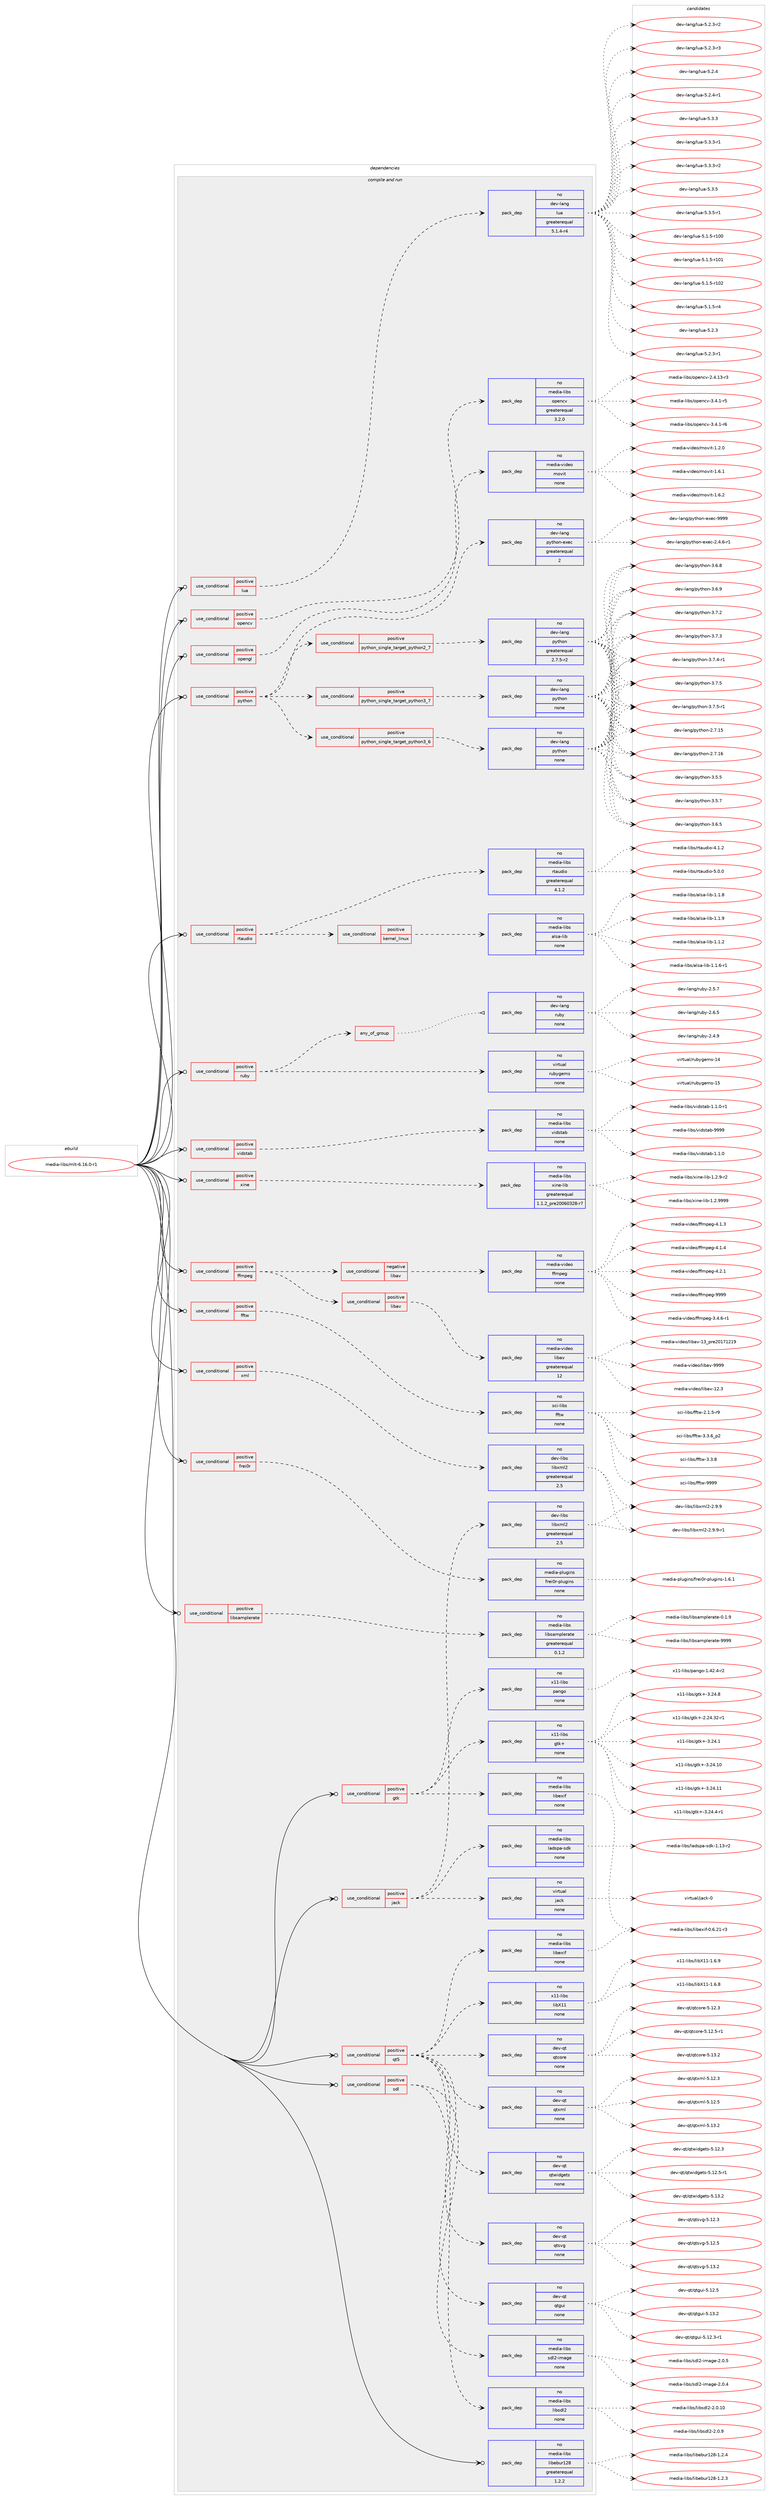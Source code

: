 digraph prolog {

# *************
# Graph options
# *************

newrank=true;
concentrate=true;
compound=true;
graph [rankdir=LR,fontname=Helvetica,fontsize=10,ranksep=1.5];#, ranksep=2.5, nodesep=0.2];
edge  [arrowhead=vee];
node  [fontname=Helvetica,fontsize=10];

# **********
# The ebuild
# **********

subgraph cluster_leftcol {
color=gray;
rank=same;
label=<<i>ebuild</i>>;
id [label="media-libs/mlt-6.16.0-r1", color=red, width=4, href="../media-libs/mlt-6.16.0-r1.svg"];
}

# ****************
# The dependencies
# ****************

subgraph cluster_midcol {
color=gray;
label=<<i>dependencies</i>>;
subgraph cluster_compile {
fillcolor="#eeeeee";
style=filled;
label=<<i>compile</i>>;
}
subgraph cluster_compileandrun {
fillcolor="#eeeeee";
style=filled;
label=<<i>compile and run</i>>;
subgraph cond192283 {
dependency790166 [label=<<TABLE BORDER="0" CELLBORDER="1" CELLSPACING="0" CELLPADDING="4"><TR><TD ROWSPAN="3" CELLPADDING="10">use_conditional</TD></TR><TR><TD>positive</TD></TR><TR><TD>ffmpeg</TD></TR></TABLE>>, shape=none, color=red];
subgraph cond192284 {
dependency790167 [label=<<TABLE BORDER="0" CELLBORDER="1" CELLSPACING="0" CELLPADDING="4"><TR><TD ROWSPAN="3" CELLPADDING="10">use_conditional</TD></TR><TR><TD>positive</TD></TR><TR><TD>libav</TD></TR></TABLE>>, shape=none, color=red];
subgraph pack584072 {
dependency790168 [label=<<TABLE BORDER="0" CELLBORDER="1" CELLSPACING="0" CELLPADDING="4" WIDTH="220"><TR><TD ROWSPAN="6" CELLPADDING="30">pack_dep</TD></TR><TR><TD WIDTH="110">no</TD></TR><TR><TD>media-video</TD></TR><TR><TD>libav</TD></TR><TR><TD>greaterequal</TD></TR><TR><TD>12</TD></TR></TABLE>>, shape=none, color=blue];
}
dependency790167:e -> dependency790168:w [weight=20,style="dashed",arrowhead="vee"];
}
dependency790166:e -> dependency790167:w [weight=20,style="dashed",arrowhead="vee"];
subgraph cond192285 {
dependency790169 [label=<<TABLE BORDER="0" CELLBORDER="1" CELLSPACING="0" CELLPADDING="4"><TR><TD ROWSPAN="3" CELLPADDING="10">use_conditional</TD></TR><TR><TD>negative</TD></TR><TR><TD>libav</TD></TR></TABLE>>, shape=none, color=red];
subgraph pack584073 {
dependency790170 [label=<<TABLE BORDER="0" CELLBORDER="1" CELLSPACING="0" CELLPADDING="4" WIDTH="220"><TR><TD ROWSPAN="6" CELLPADDING="30">pack_dep</TD></TR><TR><TD WIDTH="110">no</TD></TR><TR><TD>media-video</TD></TR><TR><TD>ffmpeg</TD></TR><TR><TD>none</TD></TR><TR><TD></TD></TR></TABLE>>, shape=none, color=blue];
}
dependency790169:e -> dependency790170:w [weight=20,style="dashed",arrowhead="vee"];
}
dependency790166:e -> dependency790169:w [weight=20,style="dashed",arrowhead="vee"];
}
id:e -> dependency790166:w [weight=20,style="solid",arrowhead="odotvee"];
subgraph cond192286 {
dependency790171 [label=<<TABLE BORDER="0" CELLBORDER="1" CELLSPACING="0" CELLPADDING="4"><TR><TD ROWSPAN="3" CELLPADDING="10">use_conditional</TD></TR><TR><TD>positive</TD></TR><TR><TD>fftw</TD></TR></TABLE>>, shape=none, color=red];
subgraph pack584074 {
dependency790172 [label=<<TABLE BORDER="0" CELLBORDER="1" CELLSPACING="0" CELLPADDING="4" WIDTH="220"><TR><TD ROWSPAN="6" CELLPADDING="30">pack_dep</TD></TR><TR><TD WIDTH="110">no</TD></TR><TR><TD>sci-libs</TD></TR><TR><TD>fftw</TD></TR><TR><TD>none</TD></TR><TR><TD></TD></TR></TABLE>>, shape=none, color=blue];
}
dependency790171:e -> dependency790172:w [weight=20,style="dashed",arrowhead="vee"];
}
id:e -> dependency790171:w [weight=20,style="solid",arrowhead="odotvee"];
subgraph cond192287 {
dependency790173 [label=<<TABLE BORDER="0" CELLBORDER="1" CELLSPACING="0" CELLPADDING="4"><TR><TD ROWSPAN="3" CELLPADDING="10">use_conditional</TD></TR><TR><TD>positive</TD></TR><TR><TD>frei0r</TD></TR></TABLE>>, shape=none, color=red];
subgraph pack584075 {
dependency790174 [label=<<TABLE BORDER="0" CELLBORDER="1" CELLSPACING="0" CELLPADDING="4" WIDTH="220"><TR><TD ROWSPAN="6" CELLPADDING="30">pack_dep</TD></TR><TR><TD WIDTH="110">no</TD></TR><TR><TD>media-plugins</TD></TR><TR><TD>frei0r-plugins</TD></TR><TR><TD>none</TD></TR><TR><TD></TD></TR></TABLE>>, shape=none, color=blue];
}
dependency790173:e -> dependency790174:w [weight=20,style="dashed",arrowhead="vee"];
}
id:e -> dependency790173:w [weight=20,style="solid",arrowhead="odotvee"];
subgraph cond192288 {
dependency790175 [label=<<TABLE BORDER="0" CELLBORDER="1" CELLSPACING="0" CELLPADDING="4"><TR><TD ROWSPAN="3" CELLPADDING="10">use_conditional</TD></TR><TR><TD>positive</TD></TR><TR><TD>gtk</TD></TR></TABLE>>, shape=none, color=red];
subgraph pack584076 {
dependency790176 [label=<<TABLE BORDER="0" CELLBORDER="1" CELLSPACING="0" CELLPADDING="4" WIDTH="220"><TR><TD ROWSPAN="6" CELLPADDING="30">pack_dep</TD></TR><TR><TD WIDTH="110">no</TD></TR><TR><TD>media-libs</TD></TR><TR><TD>libexif</TD></TR><TR><TD>none</TD></TR><TR><TD></TD></TR></TABLE>>, shape=none, color=blue];
}
dependency790175:e -> dependency790176:w [weight=20,style="dashed",arrowhead="vee"];
subgraph pack584077 {
dependency790177 [label=<<TABLE BORDER="0" CELLBORDER="1" CELLSPACING="0" CELLPADDING="4" WIDTH="220"><TR><TD ROWSPAN="6" CELLPADDING="30">pack_dep</TD></TR><TR><TD WIDTH="110">no</TD></TR><TR><TD>x11-libs</TD></TR><TR><TD>gtk+</TD></TR><TR><TD>none</TD></TR><TR><TD></TD></TR></TABLE>>, shape=none, color=blue];
}
dependency790175:e -> dependency790177:w [weight=20,style="dashed",arrowhead="vee"];
subgraph pack584078 {
dependency790178 [label=<<TABLE BORDER="0" CELLBORDER="1" CELLSPACING="0" CELLPADDING="4" WIDTH="220"><TR><TD ROWSPAN="6" CELLPADDING="30">pack_dep</TD></TR><TR><TD WIDTH="110">no</TD></TR><TR><TD>x11-libs</TD></TR><TR><TD>pango</TD></TR><TR><TD>none</TD></TR><TR><TD></TD></TR></TABLE>>, shape=none, color=blue];
}
dependency790175:e -> dependency790178:w [weight=20,style="dashed",arrowhead="vee"];
}
id:e -> dependency790175:w [weight=20,style="solid",arrowhead="odotvee"];
subgraph cond192289 {
dependency790179 [label=<<TABLE BORDER="0" CELLBORDER="1" CELLSPACING="0" CELLPADDING="4"><TR><TD ROWSPAN="3" CELLPADDING="10">use_conditional</TD></TR><TR><TD>positive</TD></TR><TR><TD>jack</TD></TR></TABLE>>, shape=none, color=red];
subgraph pack584079 {
dependency790180 [label=<<TABLE BORDER="0" CELLBORDER="1" CELLSPACING="0" CELLPADDING="4" WIDTH="220"><TR><TD ROWSPAN="6" CELLPADDING="30">pack_dep</TD></TR><TR><TD WIDTH="110">no</TD></TR><TR><TD>dev-libs</TD></TR><TR><TD>libxml2</TD></TR><TR><TD>greaterequal</TD></TR><TR><TD>2.5</TD></TR></TABLE>>, shape=none, color=blue];
}
dependency790179:e -> dependency790180:w [weight=20,style="dashed",arrowhead="vee"];
subgraph pack584080 {
dependency790181 [label=<<TABLE BORDER="0" CELLBORDER="1" CELLSPACING="0" CELLPADDING="4" WIDTH="220"><TR><TD ROWSPAN="6" CELLPADDING="30">pack_dep</TD></TR><TR><TD WIDTH="110">no</TD></TR><TR><TD>media-libs</TD></TR><TR><TD>ladspa-sdk</TD></TR><TR><TD>none</TD></TR><TR><TD></TD></TR></TABLE>>, shape=none, color=blue];
}
dependency790179:e -> dependency790181:w [weight=20,style="dashed",arrowhead="vee"];
subgraph pack584081 {
dependency790182 [label=<<TABLE BORDER="0" CELLBORDER="1" CELLSPACING="0" CELLPADDING="4" WIDTH="220"><TR><TD ROWSPAN="6" CELLPADDING="30">pack_dep</TD></TR><TR><TD WIDTH="110">no</TD></TR><TR><TD>virtual</TD></TR><TR><TD>jack</TD></TR><TR><TD>none</TD></TR><TR><TD></TD></TR></TABLE>>, shape=none, color=blue];
}
dependency790179:e -> dependency790182:w [weight=20,style="dashed",arrowhead="vee"];
}
id:e -> dependency790179:w [weight=20,style="solid",arrowhead="odotvee"];
subgraph cond192290 {
dependency790183 [label=<<TABLE BORDER="0" CELLBORDER="1" CELLSPACING="0" CELLPADDING="4"><TR><TD ROWSPAN="3" CELLPADDING="10">use_conditional</TD></TR><TR><TD>positive</TD></TR><TR><TD>libsamplerate</TD></TR></TABLE>>, shape=none, color=red];
subgraph pack584082 {
dependency790184 [label=<<TABLE BORDER="0" CELLBORDER="1" CELLSPACING="0" CELLPADDING="4" WIDTH="220"><TR><TD ROWSPAN="6" CELLPADDING="30">pack_dep</TD></TR><TR><TD WIDTH="110">no</TD></TR><TR><TD>media-libs</TD></TR><TR><TD>libsamplerate</TD></TR><TR><TD>greaterequal</TD></TR><TR><TD>0.1.2</TD></TR></TABLE>>, shape=none, color=blue];
}
dependency790183:e -> dependency790184:w [weight=20,style="dashed",arrowhead="vee"];
}
id:e -> dependency790183:w [weight=20,style="solid",arrowhead="odotvee"];
subgraph cond192291 {
dependency790185 [label=<<TABLE BORDER="0" CELLBORDER="1" CELLSPACING="0" CELLPADDING="4"><TR><TD ROWSPAN="3" CELLPADDING="10">use_conditional</TD></TR><TR><TD>positive</TD></TR><TR><TD>lua</TD></TR></TABLE>>, shape=none, color=red];
subgraph pack584083 {
dependency790186 [label=<<TABLE BORDER="0" CELLBORDER="1" CELLSPACING="0" CELLPADDING="4" WIDTH="220"><TR><TD ROWSPAN="6" CELLPADDING="30">pack_dep</TD></TR><TR><TD WIDTH="110">no</TD></TR><TR><TD>dev-lang</TD></TR><TR><TD>lua</TD></TR><TR><TD>greaterequal</TD></TR><TR><TD>5.1.4-r4</TD></TR></TABLE>>, shape=none, color=blue];
}
dependency790185:e -> dependency790186:w [weight=20,style="dashed",arrowhead="vee"];
}
id:e -> dependency790185:w [weight=20,style="solid",arrowhead="odotvee"];
subgraph cond192292 {
dependency790187 [label=<<TABLE BORDER="0" CELLBORDER="1" CELLSPACING="0" CELLPADDING="4"><TR><TD ROWSPAN="3" CELLPADDING="10">use_conditional</TD></TR><TR><TD>positive</TD></TR><TR><TD>opencv</TD></TR></TABLE>>, shape=none, color=red];
subgraph pack584084 {
dependency790188 [label=<<TABLE BORDER="0" CELLBORDER="1" CELLSPACING="0" CELLPADDING="4" WIDTH="220"><TR><TD ROWSPAN="6" CELLPADDING="30">pack_dep</TD></TR><TR><TD WIDTH="110">no</TD></TR><TR><TD>media-libs</TD></TR><TR><TD>opencv</TD></TR><TR><TD>greaterequal</TD></TR><TR><TD>3.2.0</TD></TR></TABLE>>, shape=none, color=blue];
}
dependency790187:e -> dependency790188:w [weight=20,style="dashed",arrowhead="vee"];
}
id:e -> dependency790187:w [weight=20,style="solid",arrowhead="odotvee"];
subgraph cond192293 {
dependency790189 [label=<<TABLE BORDER="0" CELLBORDER="1" CELLSPACING="0" CELLPADDING="4"><TR><TD ROWSPAN="3" CELLPADDING="10">use_conditional</TD></TR><TR><TD>positive</TD></TR><TR><TD>opengl</TD></TR></TABLE>>, shape=none, color=red];
subgraph pack584085 {
dependency790190 [label=<<TABLE BORDER="0" CELLBORDER="1" CELLSPACING="0" CELLPADDING="4" WIDTH="220"><TR><TD ROWSPAN="6" CELLPADDING="30">pack_dep</TD></TR><TR><TD WIDTH="110">no</TD></TR><TR><TD>media-video</TD></TR><TR><TD>movit</TD></TR><TR><TD>none</TD></TR><TR><TD></TD></TR></TABLE>>, shape=none, color=blue];
}
dependency790189:e -> dependency790190:w [weight=20,style="dashed",arrowhead="vee"];
}
id:e -> dependency790189:w [weight=20,style="solid",arrowhead="odotvee"];
subgraph cond192294 {
dependency790191 [label=<<TABLE BORDER="0" CELLBORDER="1" CELLSPACING="0" CELLPADDING="4"><TR><TD ROWSPAN="3" CELLPADDING="10">use_conditional</TD></TR><TR><TD>positive</TD></TR><TR><TD>python</TD></TR></TABLE>>, shape=none, color=red];
subgraph cond192295 {
dependency790192 [label=<<TABLE BORDER="0" CELLBORDER="1" CELLSPACING="0" CELLPADDING="4"><TR><TD ROWSPAN="3" CELLPADDING="10">use_conditional</TD></TR><TR><TD>positive</TD></TR><TR><TD>python_single_target_python2_7</TD></TR></TABLE>>, shape=none, color=red];
subgraph pack584086 {
dependency790193 [label=<<TABLE BORDER="0" CELLBORDER="1" CELLSPACING="0" CELLPADDING="4" WIDTH="220"><TR><TD ROWSPAN="6" CELLPADDING="30">pack_dep</TD></TR><TR><TD WIDTH="110">no</TD></TR><TR><TD>dev-lang</TD></TR><TR><TD>python</TD></TR><TR><TD>greaterequal</TD></TR><TR><TD>2.7.5-r2</TD></TR></TABLE>>, shape=none, color=blue];
}
dependency790192:e -> dependency790193:w [weight=20,style="dashed",arrowhead="vee"];
}
dependency790191:e -> dependency790192:w [weight=20,style="dashed",arrowhead="vee"];
subgraph cond192296 {
dependency790194 [label=<<TABLE BORDER="0" CELLBORDER="1" CELLSPACING="0" CELLPADDING="4"><TR><TD ROWSPAN="3" CELLPADDING="10">use_conditional</TD></TR><TR><TD>positive</TD></TR><TR><TD>python_single_target_python3_6</TD></TR></TABLE>>, shape=none, color=red];
subgraph pack584087 {
dependency790195 [label=<<TABLE BORDER="0" CELLBORDER="1" CELLSPACING="0" CELLPADDING="4" WIDTH="220"><TR><TD ROWSPAN="6" CELLPADDING="30">pack_dep</TD></TR><TR><TD WIDTH="110">no</TD></TR><TR><TD>dev-lang</TD></TR><TR><TD>python</TD></TR><TR><TD>none</TD></TR><TR><TD></TD></TR></TABLE>>, shape=none, color=blue];
}
dependency790194:e -> dependency790195:w [weight=20,style="dashed",arrowhead="vee"];
}
dependency790191:e -> dependency790194:w [weight=20,style="dashed",arrowhead="vee"];
subgraph cond192297 {
dependency790196 [label=<<TABLE BORDER="0" CELLBORDER="1" CELLSPACING="0" CELLPADDING="4"><TR><TD ROWSPAN="3" CELLPADDING="10">use_conditional</TD></TR><TR><TD>positive</TD></TR><TR><TD>python_single_target_python3_7</TD></TR></TABLE>>, shape=none, color=red];
subgraph pack584088 {
dependency790197 [label=<<TABLE BORDER="0" CELLBORDER="1" CELLSPACING="0" CELLPADDING="4" WIDTH="220"><TR><TD ROWSPAN="6" CELLPADDING="30">pack_dep</TD></TR><TR><TD WIDTH="110">no</TD></TR><TR><TD>dev-lang</TD></TR><TR><TD>python</TD></TR><TR><TD>none</TD></TR><TR><TD></TD></TR></TABLE>>, shape=none, color=blue];
}
dependency790196:e -> dependency790197:w [weight=20,style="dashed",arrowhead="vee"];
}
dependency790191:e -> dependency790196:w [weight=20,style="dashed",arrowhead="vee"];
subgraph pack584089 {
dependency790198 [label=<<TABLE BORDER="0" CELLBORDER="1" CELLSPACING="0" CELLPADDING="4" WIDTH="220"><TR><TD ROWSPAN="6" CELLPADDING="30">pack_dep</TD></TR><TR><TD WIDTH="110">no</TD></TR><TR><TD>dev-lang</TD></TR><TR><TD>python-exec</TD></TR><TR><TD>greaterequal</TD></TR><TR><TD>2</TD></TR></TABLE>>, shape=none, color=blue];
}
dependency790191:e -> dependency790198:w [weight=20,style="dashed",arrowhead="vee"];
}
id:e -> dependency790191:w [weight=20,style="solid",arrowhead="odotvee"];
subgraph cond192298 {
dependency790199 [label=<<TABLE BORDER="0" CELLBORDER="1" CELLSPACING="0" CELLPADDING="4"><TR><TD ROWSPAN="3" CELLPADDING="10">use_conditional</TD></TR><TR><TD>positive</TD></TR><TR><TD>qt5</TD></TR></TABLE>>, shape=none, color=red];
subgraph pack584090 {
dependency790200 [label=<<TABLE BORDER="0" CELLBORDER="1" CELLSPACING="0" CELLPADDING="4" WIDTH="220"><TR><TD ROWSPAN="6" CELLPADDING="30">pack_dep</TD></TR><TR><TD WIDTH="110">no</TD></TR><TR><TD>dev-qt</TD></TR><TR><TD>qtcore</TD></TR><TR><TD>none</TD></TR><TR><TD></TD></TR></TABLE>>, shape=none, color=blue];
}
dependency790199:e -> dependency790200:w [weight=20,style="dashed",arrowhead="vee"];
subgraph pack584091 {
dependency790201 [label=<<TABLE BORDER="0" CELLBORDER="1" CELLSPACING="0" CELLPADDING="4" WIDTH="220"><TR><TD ROWSPAN="6" CELLPADDING="30">pack_dep</TD></TR><TR><TD WIDTH="110">no</TD></TR><TR><TD>dev-qt</TD></TR><TR><TD>qtgui</TD></TR><TR><TD>none</TD></TR><TR><TD></TD></TR></TABLE>>, shape=none, color=blue];
}
dependency790199:e -> dependency790201:w [weight=20,style="dashed",arrowhead="vee"];
subgraph pack584092 {
dependency790202 [label=<<TABLE BORDER="0" CELLBORDER="1" CELLSPACING="0" CELLPADDING="4" WIDTH="220"><TR><TD ROWSPAN="6" CELLPADDING="30">pack_dep</TD></TR><TR><TD WIDTH="110">no</TD></TR><TR><TD>dev-qt</TD></TR><TR><TD>qtsvg</TD></TR><TR><TD>none</TD></TR><TR><TD></TD></TR></TABLE>>, shape=none, color=blue];
}
dependency790199:e -> dependency790202:w [weight=20,style="dashed",arrowhead="vee"];
subgraph pack584093 {
dependency790203 [label=<<TABLE BORDER="0" CELLBORDER="1" CELLSPACING="0" CELLPADDING="4" WIDTH="220"><TR><TD ROWSPAN="6" CELLPADDING="30">pack_dep</TD></TR><TR><TD WIDTH="110">no</TD></TR><TR><TD>dev-qt</TD></TR><TR><TD>qtwidgets</TD></TR><TR><TD>none</TD></TR><TR><TD></TD></TR></TABLE>>, shape=none, color=blue];
}
dependency790199:e -> dependency790203:w [weight=20,style="dashed",arrowhead="vee"];
subgraph pack584094 {
dependency790204 [label=<<TABLE BORDER="0" CELLBORDER="1" CELLSPACING="0" CELLPADDING="4" WIDTH="220"><TR><TD ROWSPAN="6" CELLPADDING="30">pack_dep</TD></TR><TR><TD WIDTH="110">no</TD></TR><TR><TD>dev-qt</TD></TR><TR><TD>qtxml</TD></TR><TR><TD>none</TD></TR><TR><TD></TD></TR></TABLE>>, shape=none, color=blue];
}
dependency790199:e -> dependency790204:w [weight=20,style="dashed",arrowhead="vee"];
subgraph pack584095 {
dependency790205 [label=<<TABLE BORDER="0" CELLBORDER="1" CELLSPACING="0" CELLPADDING="4" WIDTH="220"><TR><TD ROWSPAN="6" CELLPADDING="30">pack_dep</TD></TR><TR><TD WIDTH="110">no</TD></TR><TR><TD>media-libs</TD></TR><TR><TD>libexif</TD></TR><TR><TD>none</TD></TR><TR><TD></TD></TR></TABLE>>, shape=none, color=blue];
}
dependency790199:e -> dependency790205:w [weight=20,style="dashed",arrowhead="vee"];
subgraph pack584096 {
dependency790206 [label=<<TABLE BORDER="0" CELLBORDER="1" CELLSPACING="0" CELLPADDING="4" WIDTH="220"><TR><TD ROWSPAN="6" CELLPADDING="30">pack_dep</TD></TR><TR><TD WIDTH="110">no</TD></TR><TR><TD>x11-libs</TD></TR><TR><TD>libX11</TD></TR><TR><TD>none</TD></TR><TR><TD></TD></TR></TABLE>>, shape=none, color=blue];
}
dependency790199:e -> dependency790206:w [weight=20,style="dashed",arrowhead="vee"];
}
id:e -> dependency790199:w [weight=20,style="solid",arrowhead="odotvee"];
subgraph cond192299 {
dependency790207 [label=<<TABLE BORDER="0" CELLBORDER="1" CELLSPACING="0" CELLPADDING="4"><TR><TD ROWSPAN="3" CELLPADDING="10">use_conditional</TD></TR><TR><TD>positive</TD></TR><TR><TD>rtaudio</TD></TR></TABLE>>, shape=none, color=red];
subgraph pack584097 {
dependency790208 [label=<<TABLE BORDER="0" CELLBORDER="1" CELLSPACING="0" CELLPADDING="4" WIDTH="220"><TR><TD ROWSPAN="6" CELLPADDING="30">pack_dep</TD></TR><TR><TD WIDTH="110">no</TD></TR><TR><TD>media-libs</TD></TR><TR><TD>rtaudio</TD></TR><TR><TD>greaterequal</TD></TR><TR><TD>4.1.2</TD></TR></TABLE>>, shape=none, color=blue];
}
dependency790207:e -> dependency790208:w [weight=20,style="dashed",arrowhead="vee"];
subgraph cond192300 {
dependency790209 [label=<<TABLE BORDER="0" CELLBORDER="1" CELLSPACING="0" CELLPADDING="4"><TR><TD ROWSPAN="3" CELLPADDING="10">use_conditional</TD></TR><TR><TD>positive</TD></TR><TR><TD>kernel_linux</TD></TR></TABLE>>, shape=none, color=red];
subgraph pack584098 {
dependency790210 [label=<<TABLE BORDER="0" CELLBORDER="1" CELLSPACING="0" CELLPADDING="4" WIDTH="220"><TR><TD ROWSPAN="6" CELLPADDING="30">pack_dep</TD></TR><TR><TD WIDTH="110">no</TD></TR><TR><TD>media-libs</TD></TR><TR><TD>alsa-lib</TD></TR><TR><TD>none</TD></TR><TR><TD></TD></TR></TABLE>>, shape=none, color=blue];
}
dependency790209:e -> dependency790210:w [weight=20,style="dashed",arrowhead="vee"];
}
dependency790207:e -> dependency790209:w [weight=20,style="dashed",arrowhead="vee"];
}
id:e -> dependency790207:w [weight=20,style="solid",arrowhead="odotvee"];
subgraph cond192301 {
dependency790211 [label=<<TABLE BORDER="0" CELLBORDER="1" CELLSPACING="0" CELLPADDING="4"><TR><TD ROWSPAN="3" CELLPADDING="10">use_conditional</TD></TR><TR><TD>positive</TD></TR><TR><TD>ruby</TD></TR></TABLE>>, shape=none, color=red];
subgraph any13375 {
dependency790212 [label=<<TABLE BORDER="0" CELLBORDER="1" CELLSPACING="0" CELLPADDING="4"><TR><TD CELLPADDING="10">any_of_group</TD></TR></TABLE>>, shape=none, color=red];subgraph pack584099 {
dependency790213 [label=<<TABLE BORDER="0" CELLBORDER="1" CELLSPACING="0" CELLPADDING="4" WIDTH="220"><TR><TD ROWSPAN="6" CELLPADDING="30">pack_dep</TD></TR><TR><TD WIDTH="110">no</TD></TR><TR><TD>dev-lang</TD></TR><TR><TD>ruby</TD></TR><TR><TD>none</TD></TR><TR><TD></TD></TR></TABLE>>, shape=none, color=blue];
}
dependency790212:e -> dependency790213:w [weight=20,style="dotted",arrowhead="oinv"];
}
dependency790211:e -> dependency790212:w [weight=20,style="dashed",arrowhead="vee"];
subgraph pack584100 {
dependency790214 [label=<<TABLE BORDER="0" CELLBORDER="1" CELLSPACING="0" CELLPADDING="4" WIDTH="220"><TR><TD ROWSPAN="6" CELLPADDING="30">pack_dep</TD></TR><TR><TD WIDTH="110">no</TD></TR><TR><TD>virtual</TD></TR><TR><TD>rubygems</TD></TR><TR><TD>none</TD></TR><TR><TD></TD></TR></TABLE>>, shape=none, color=blue];
}
dependency790211:e -> dependency790214:w [weight=20,style="dashed",arrowhead="vee"];
}
id:e -> dependency790211:w [weight=20,style="solid",arrowhead="odotvee"];
subgraph cond192302 {
dependency790215 [label=<<TABLE BORDER="0" CELLBORDER="1" CELLSPACING="0" CELLPADDING="4"><TR><TD ROWSPAN="3" CELLPADDING="10">use_conditional</TD></TR><TR><TD>positive</TD></TR><TR><TD>sdl</TD></TR></TABLE>>, shape=none, color=red];
subgraph pack584101 {
dependency790216 [label=<<TABLE BORDER="0" CELLBORDER="1" CELLSPACING="0" CELLPADDING="4" WIDTH="220"><TR><TD ROWSPAN="6" CELLPADDING="30">pack_dep</TD></TR><TR><TD WIDTH="110">no</TD></TR><TR><TD>media-libs</TD></TR><TR><TD>libsdl2</TD></TR><TR><TD>none</TD></TR><TR><TD></TD></TR></TABLE>>, shape=none, color=blue];
}
dependency790215:e -> dependency790216:w [weight=20,style="dashed",arrowhead="vee"];
subgraph pack584102 {
dependency790217 [label=<<TABLE BORDER="0" CELLBORDER="1" CELLSPACING="0" CELLPADDING="4" WIDTH="220"><TR><TD ROWSPAN="6" CELLPADDING="30">pack_dep</TD></TR><TR><TD WIDTH="110">no</TD></TR><TR><TD>media-libs</TD></TR><TR><TD>sdl2-image</TD></TR><TR><TD>none</TD></TR><TR><TD></TD></TR></TABLE>>, shape=none, color=blue];
}
dependency790215:e -> dependency790217:w [weight=20,style="dashed",arrowhead="vee"];
}
id:e -> dependency790215:w [weight=20,style="solid",arrowhead="odotvee"];
subgraph cond192303 {
dependency790218 [label=<<TABLE BORDER="0" CELLBORDER="1" CELLSPACING="0" CELLPADDING="4"><TR><TD ROWSPAN="3" CELLPADDING="10">use_conditional</TD></TR><TR><TD>positive</TD></TR><TR><TD>vidstab</TD></TR></TABLE>>, shape=none, color=red];
subgraph pack584103 {
dependency790219 [label=<<TABLE BORDER="0" CELLBORDER="1" CELLSPACING="0" CELLPADDING="4" WIDTH="220"><TR><TD ROWSPAN="6" CELLPADDING="30">pack_dep</TD></TR><TR><TD WIDTH="110">no</TD></TR><TR><TD>media-libs</TD></TR><TR><TD>vidstab</TD></TR><TR><TD>none</TD></TR><TR><TD></TD></TR></TABLE>>, shape=none, color=blue];
}
dependency790218:e -> dependency790219:w [weight=20,style="dashed",arrowhead="vee"];
}
id:e -> dependency790218:w [weight=20,style="solid",arrowhead="odotvee"];
subgraph cond192304 {
dependency790220 [label=<<TABLE BORDER="0" CELLBORDER="1" CELLSPACING="0" CELLPADDING="4"><TR><TD ROWSPAN="3" CELLPADDING="10">use_conditional</TD></TR><TR><TD>positive</TD></TR><TR><TD>xine</TD></TR></TABLE>>, shape=none, color=red];
subgraph pack584104 {
dependency790221 [label=<<TABLE BORDER="0" CELLBORDER="1" CELLSPACING="0" CELLPADDING="4" WIDTH="220"><TR><TD ROWSPAN="6" CELLPADDING="30">pack_dep</TD></TR><TR><TD WIDTH="110">no</TD></TR><TR><TD>media-libs</TD></TR><TR><TD>xine-lib</TD></TR><TR><TD>greaterequal</TD></TR><TR><TD>1.1.2_pre20060328-r7</TD></TR></TABLE>>, shape=none, color=blue];
}
dependency790220:e -> dependency790221:w [weight=20,style="dashed",arrowhead="vee"];
}
id:e -> dependency790220:w [weight=20,style="solid",arrowhead="odotvee"];
subgraph cond192305 {
dependency790222 [label=<<TABLE BORDER="0" CELLBORDER="1" CELLSPACING="0" CELLPADDING="4"><TR><TD ROWSPAN="3" CELLPADDING="10">use_conditional</TD></TR><TR><TD>positive</TD></TR><TR><TD>xml</TD></TR></TABLE>>, shape=none, color=red];
subgraph pack584105 {
dependency790223 [label=<<TABLE BORDER="0" CELLBORDER="1" CELLSPACING="0" CELLPADDING="4" WIDTH="220"><TR><TD ROWSPAN="6" CELLPADDING="30">pack_dep</TD></TR><TR><TD WIDTH="110">no</TD></TR><TR><TD>dev-libs</TD></TR><TR><TD>libxml2</TD></TR><TR><TD>greaterequal</TD></TR><TR><TD>2.5</TD></TR></TABLE>>, shape=none, color=blue];
}
dependency790222:e -> dependency790223:w [weight=20,style="dashed",arrowhead="vee"];
}
id:e -> dependency790222:w [weight=20,style="solid",arrowhead="odotvee"];
subgraph pack584106 {
dependency790224 [label=<<TABLE BORDER="0" CELLBORDER="1" CELLSPACING="0" CELLPADDING="4" WIDTH="220"><TR><TD ROWSPAN="6" CELLPADDING="30">pack_dep</TD></TR><TR><TD WIDTH="110">no</TD></TR><TR><TD>media-libs</TD></TR><TR><TD>libebur128</TD></TR><TR><TD>greaterequal</TD></TR><TR><TD>1.2.2</TD></TR></TABLE>>, shape=none, color=blue];
}
id:e -> dependency790224:w [weight=20,style="solid",arrowhead="odotvee"];
}
subgraph cluster_run {
fillcolor="#eeeeee";
style=filled;
label=<<i>run</i>>;
}
}

# **************
# The candidates
# **************

subgraph cluster_choices {
rank=same;
color=gray;
label=<<i>candidates</i>>;

subgraph choice584072 {
color=black;
nodesep=1;
choice10910110010597451181051001011114710810598971184549504651 [label="media-video/libav-12.3", color=red, width=4,href="../media-video/libav-12.3.svg"];
choice1091011001059745118105100101111471081059897118454951951121141015048495549504957 [label="media-video/libav-13_pre20171219", color=red, width=4,href="../media-video/libav-13_pre20171219.svg"];
choice10910110010597451181051001011114710810598971184557575757 [label="media-video/libav-9999", color=red, width=4,href="../media-video/libav-9999.svg"];
dependency790168:e -> choice10910110010597451181051001011114710810598971184549504651:w [style=dotted,weight="100"];
dependency790168:e -> choice1091011001059745118105100101111471081059897118454951951121141015048495549504957:w [style=dotted,weight="100"];
dependency790168:e -> choice10910110010597451181051001011114710810598971184557575757:w [style=dotted,weight="100"];
}
subgraph choice584073 {
color=black;
nodesep=1;
choice1091011001059745118105100101111471021021091121011034551465246544511449 [label="media-video/ffmpeg-3.4.6-r1", color=red, width=4,href="../media-video/ffmpeg-3.4.6-r1.svg"];
choice109101100105974511810510010111147102102109112101103455246494651 [label="media-video/ffmpeg-4.1.3", color=red, width=4,href="../media-video/ffmpeg-4.1.3.svg"];
choice109101100105974511810510010111147102102109112101103455246494652 [label="media-video/ffmpeg-4.1.4", color=red, width=4,href="../media-video/ffmpeg-4.1.4.svg"];
choice109101100105974511810510010111147102102109112101103455246504649 [label="media-video/ffmpeg-4.2.1", color=red, width=4,href="../media-video/ffmpeg-4.2.1.svg"];
choice1091011001059745118105100101111471021021091121011034557575757 [label="media-video/ffmpeg-9999", color=red, width=4,href="../media-video/ffmpeg-9999.svg"];
dependency790170:e -> choice1091011001059745118105100101111471021021091121011034551465246544511449:w [style=dotted,weight="100"];
dependency790170:e -> choice109101100105974511810510010111147102102109112101103455246494651:w [style=dotted,weight="100"];
dependency790170:e -> choice109101100105974511810510010111147102102109112101103455246494652:w [style=dotted,weight="100"];
dependency790170:e -> choice109101100105974511810510010111147102102109112101103455246504649:w [style=dotted,weight="100"];
dependency790170:e -> choice1091011001059745118105100101111471021021091121011034557575757:w [style=dotted,weight="100"];
}
subgraph choice584074 {
color=black;
nodesep=1;
choice115991054510810598115471021021161194550464946534511457 [label="sci-libs/fftw-2.1.5-r9", color=red, width=4,href="../sci-libs/fftw-2.1.5-r9.svg"];
choice115991054510810598115471021021161194551465146549511250 [label="sci-libs/fftw-3.3.6_p2", color=red, width=4,href="../sci-libs/fftw-3.3.6_p2.svg"];
choice11599105451081059811547102102116119455146514656 [label="sci-libs/fftw-3.3.8", color=red, width=4,href="../sci-libs/fftw-3.3.8.svg"];
choice115991054510810598115471021021161194557575757 [label="sci-libs/fftw-9999", color=red, width=4,href="../sci-libs/fftw-9999.svg"];
dependency790172:e -> choice115991054510810598115471021021161194550464946534511457:w [style=dotted,weight="100"];
dependency790172:e -> choice115991054510810598115471021021161194551465146549511250:w [style=dotted,weight="100"];
dependency790172:e -> choice11599105451081059811547102102116119455146514656:w [style=dotted,weight="100"];
dependency790172:e -> choice115991054510810598115471021021161194557575757:w [style=dotted,weight="100"];
}
subgraph choice584075 {
color=black;
nodesep=1;
choice1091011001059745112108117103105110115471021141011054811445112108117103105110115454946544649 [label="media-plugins/frei0r-plugins-1.6.1", color=red, width=4,href="../media-plugins/frei0r-plugins-1.6.1.svg"];
dependency790174:e -> choice1091011001059745112108117103105110115471021141011054811445112108117103105110115454946544649:w [style=dotted,weight="100"];
}
subgraph choice584076 {
color=black;
nodesep=1;
choice1091011001059745108105981154710810598101120105102454846544650494511451 [label="media-libs/libexif-0.6.21-r3", color=red, width=4,href="../media-libs/libexif-0.6.21-r3.svg"];
dependency790176:e -> choice1091011001059745108105981154710810598101120105102454846544650494511451:w [style=dotted,weight="100"];
}
subgraph choice584077 {
color=black;
nodesep=1;
choice12049494510810598115471031161074345504650524651504511449 [label="x11-libs/gtk+-2.24.32-r1", color=red, width=4,href="../x11-libs/gtk+-2.24.32-r1.svg"];
choice12049494510810598115471031161074345514650524649 [label="x11-libs/gtk+-3.24.1", color=red, width=4,href="../x11-libs/gtk+-3.24.1.svg"];
choice1204949451081059811547103116107434551465052464948 [label="x11-libs/gtk+-3.24.10", color=red, width=4,href="../x11-libs/gtk+-3.24.10.svg"];
choice1204949451081059811547103116107434551465052464949 [label="x11-libs/gtk+-3.24.11", color=red, width=4,href="../x11-libs/gtk+-3.24.11.svg"];
choice120494945108105981154710311610743455146505246524511449 [label="x11-libs/gtk+-3.24.4-r1", color=red, width=4,href="../x11-libs/gtk+-3.24.4-r1.svg"];
choice12049494510810598115471031161074345514650524656 [label="x11-libs/gtk+-3.24.8", color=red, width=4,href="../x11-libs/gtk+-3.24.8.svg"];
dependency790177:e -> choice12049494510810598115471031161074345504650524651504511449:w [style=dotted,weight="100"];
dependency790177:e -> choice12049494510810598115471031161074345514650524649:w [style=dotted,weight="100"];
dependency790177:e -> choice1204949451081059811547103116107434551465052464948:w [style=dotted,weight="100"];
dependency790177:e -> choice1204949451081059811547103116107434551465052464949:w [style=dotted,weight="100"];
dependency790177:e -> choice120494945108105981154710311610743455146505246524511449:w [style=dotted,weight="100"];
dependency790177:e -> choice12049494510810598115471031161074345514650524656:w [style=dotted,weight="100"];
}
subgraph choice584078 {
color=black;
nodesep=1;
choice120494945108105981154711297110103111454946525046524511450 [label="x11-libs/pango-1.42.4-r2", color=red, width=4,href="../x11-libs/pango-1.42.4-r2.svg"];
dependency790178:e -> choice120494945108105981154711297110103111454946525046524511450:w [style=dotted,weight="100"];
}
subgraph choice584079 {
color=black;
nodesep=1;
choice1001011184510810598115471081059812010910850455046574657 [label="dev-libs/libxml2-2.9.9", color=red, width=4,href="../dev-libs/libxml2-2.9.9.svg"];
choice10010111845108105981154710810598120109108504550465746574511449 [label="dev-libs/libxml2-2.9.9-r1", color=red, width=4,href="../dev-libs/libxml2-2.9.9-r1.svg"];
dependency790180:e -> choice1001011184510810598115471081059812010910850455046574657:w [style=dotted,weight="100"];
dependency790180:e -> choice10010111845108105981154710810598120109108504550465746574511449:w [style=dotted,weight="100"];
}
subgraph choice584080 {
color=black;
nodesep=1;
choice1091011001059745108105981154710897100115112974511510010745494649514511450 [label="media-libs/ladspa-sdk-1.13-r2", color=red, width=4,href="../media-libs/ladspa-sdk-1.13-r2.svg"];
dependency790181:e -> choice1091011001059745108105981154710897100115112974511510010745494649514511450:w [style=dotted,weight="100"];
}
subgraph choice584081 {
color=black;
nodesep=1;
choice118105114116117971084710697991074548 [label="virtual/jack-0", color=red, width=4,href="../virtual/jack-0.svg"];
dependency790182:e -> choice118105114116117971084710697991074548:w [style=dotted,weight="100"];
}
subgraph choice584082 {
color=black;
nodesep=1;
choice10910110010597451081059811547108105981159710911210810111497116101454846494657 [label="media-libs/libsamplerate-0.1.9", color=red, width=4,href="../media-libs/libsamplerate-0.1.9.svg"];
choice109101100105974510810598115471081059811597109112108101114971161014557575757 [label="media-libs/libsamplerate-9999", color=red, width=4,href="../media-libs/libsamplerate-9999.svg"];
dependency790184:e -> choice10910110010597451081059811547108105981159710911210810111497116101454846494657:w [style=dotted,weight="100"];
dependency790184:e -> choice109101100105974510810598115471081059811597109112108101114971161014557575757:w [style=dotted,weight="100"];
}
subgraph choice584083 {
color=black;
nodesep=1;
choice1001011184510897110103471081179745534649465345114494848 [label="dev-lang/lua-5.1.5-r100", color=red, width=4,href="../dev-lang/lua-5.1.5-r100.svg"];
choice1001011184510897110103471081179745534649465345114494849 [label="dev-lang/lua-5.1.5-r101", color=red, width=4,href="../dev-lang/lua-5.1.5-r101.svg"];
choice1001011184510897110103471081179745534649465345114494850 [label="dev-lang/lua-5.1.5-r102", color=red, width=4,href="../dev-lang/lua-5.1.5-r102.svg"];
choice100101118451089711010347108117974553464946534511452 [label="dev-lang/lua-5.1.5-r4", color=red, width=4,href="../dev-lang/lua-5.1.5-r4.svg"];
choice10010111845108971101034710811797455346504651 [label="dev-lang/lua-5.2.3", color=red, width=4,href="../dev-lang/lua-5.2.3.svg"];
choice100101118451089711010347108117974553465046514511449 [label="dev-lang/lua-5.2.3-r1", color=red, width=4,href="../dev-lang/lua-5.2.3-r1.svg"];
choice100101118451089711010347108117974553465046514511450 [label="dev-lang/lua-5.2.3-r2", color=red, width=4,href="../dev-lang/lua-5.2.3-r2.svg"];
choice100101118451089711010347108117974553465046514511451 [label="dev-lang/lua-5.2.3-r3", color=red, width=4,href="../dev-lang/lua-5.2.3-r3.svg"];
choice10010111845108971101034710811797455346504652 [label="dev-lang/lua-5.2.4", color=red, width=4,href="../dev-lang/lua-5.2.4.svg"];
choice100101118451089711010347108117974553465046524511449 [label="dev-lang/lua-5.2.4-r1", color=red, width=4,href="../dev-lang/lua-5.2.4-r1.svg"];
choice10010111845108971101034710811797455346514651 [label="dev-lang/lua-5.3.3", color=red, width=4,href="../dev-lang/lua-5.3.3.svg"];
choice100101118451089711010347108117974553465146514511449 [label="dev-lang/lua-5.3.3-r1", color=red, width=4,href="../dev-lang/lua-5.3.3-r1.svg"];
choice100101118451089711010347108117974553465146514511450 [label="dev-lang/lua-5.3.3-r2", color=red, width=4,href="../dev-lang/lua-5.3.3-r2.svg"];
choice10010111845108971101034710811797455346514653 [label="dev-lang/lua-5.3.5", color=red, width=4,href="../dev-lang/lua-5.3.5.svg"];
choice100101118451089711010347108117974553465146534511449 [label="dev-lang/lua-5.3.5-r1", color=red, width=4,href="../dev-lang/lua-5.3.5-r1.svg"];
dependency790186:e -> choice1001011184510897110103471081179745534649465345114494848:w [style=dotted,weight="100"];
dependency790186:e -> choice1001011184510897110103471081179745534649465345114494849:w [style=dotted,weight="100"];
dependency790186:e -> choice1001011184510897110103471081179745534649465345114494850:w [style=dotted,weight="100"];
dependency790186:e -> choice100101118451089711010347108117974553464946534511452:w [style=dotted,weight="100"];
dependency790186:e -> choice10010111845108971101034710811797455346504651:w [style=dotted,weight="100"];
dependency790186:e -> choice100101118451089711010347108117974553465046514511449:w [style=dotted,weight="100"];
dependency790186:e -> choice100101118451089711010347108117974553465046514511450:w [style=dotted,weight="100"];
dependency790186:e -> choice100101118451089711010347108117974553465046514511451:w [style=dotted,weight="100"];
dependency790186:e -> choice10010111845108971101034710811797455346504652:w [style=dotted,weight="100"];
dependency790186:e -> choice100101118451089711010347108117974553465046524511449:w [style=dotted,weight="100"];
dependency790186:e -> choice10010111845108971101034710811797455346514651:w [style=dotted,weight="100"];
dependency790186:e -> choice100101118451089711010347108117974553465146514511449:w [style=dotted,weight="100"];
dependency790186:e -> choice100101118451089711010347108117974553465146514511450:w [style=dotted,weight="100"];
dependency790186:e -> choice10010111845108971101034710811797455346514653:w [style=dotted,weight="100"];
dependency790186:e -> choice100101118451089711010347108117974553465146534511449:w [style=dotted,weight="100"];
}
subgraph choice584084 {
color=black;
nodesep=1;
choice1091011001059745108105981154711111210111099118455046524649514511451 [label="media-libs/opencv-2.4.13-r3", color=red, width=4,href="../media-libs/opencv-2.4.13-r3.svg"];
choice10910110010597451081059811547111112101110991184551465246494511453 [label="media-libs/opencv-3.4.1-r5", color=red, width=4,href="../media-libs/opencv-3.4.1-r5.svg"];
choice10910110010597451081059811547111112101110991184551465246494511454 [label="media-libs/opencv-3.4.1-r6", color=red, width=4,href="../media-libs/opencv-3.4.1-r6.svg"];
dependency790188:e -> choice1091011001059745108105981154711111210111099118455046524649514511451:w [style=dotted,weight="100"];
dependency790188:e -> choice10910110010597451081059811547111112101110991184551465246494511453:w [style=dotted,weight="100"];
dependency790188:e -> choice10910110010597451081059811547111112101110991184551465246494511454:w [style=dotted,weight="100"];
}
subgraph choice584085 {
color=black;
nodesep=1;
choice109101100105974511810510010111147109111118105116454946504648 [label="media-video/movit-1.2.0", color=red, width=4,href="../media-video/movit-1.2.0.svg"];
choice109101100105974511810510010111147109111118105116454946544649 [label="media-video/movit-1.6.1", color=red, width=4,href="../media-video/movit-1.6.1.svg"];
choice109101100105974511810510010111147109111118105116454946544650 [label="media-video/movit-1.6.2", color=red, width=4,href="../media-video/movit-1.6.2.svg"];
dependency790190:e -> choice109101100105974511810510010111147109111118105116454946504648:w [style=dotted,weight="100"];
dependency790190:e -> choice109101100105974511810510010111147109111118105116454946544649:w [style=dotted,weight="100"];
dependency790190:e -> choice109101100105974511810510010111147109111118105116454946544650:w [style=dotted,weight="100"];
}
subgraph choice584086 {
color=black;
nodesep=1;
choice10010111845108971101034711212111610411111045504655464953 [label="dev-lang/python-2.7.15", color=red, width=4,href="../dev-lang/python-2.7.15.svg"];
choice10010111845108971101034711212111610411111045504655464954 [label="dev-lang/python-2.7.16", color=red, width=4,href="../dev-lang/python-2.7.16.svg"];
choice100101118451089711010347112121116104111110455146534653 [label="dev-lang/python-3.5.5", color=red, width=4,href="../dev-lang/python-3.5.5.svg"];
choice100101118451089711010347112121116104111110455146534655 [label="dev-lang/python-3.5.7", color=red, width=4,href="../dev-lang/python-3.5.7.svg"];
choice100101118451089711010347112121116104111110455146544653 [label="dev-lang/python-3.6.5", color=red, width=4,href="../dev-lang/python-3.6.5.svg"];
choice100101118451089711010347112121116104111110455146544656 [label="dev-lang/python-3.6.8", color=red, width=4,href="../dev-lang/python-3.6.8.svg"];
choice100101118451089711010347112121116104111110455146544657 [label="dev-lang/python-3.6.9", color=red, width=4,href="../dev-lang/python-3.6.9.svg"];
choice100101118451089711010347112121116104111110455146554650 [label="dev-lang/python-3.7.2", color=red, width=4,href="../dev-lang/python-3.7.2.svg"];
choice100101118451089711010347112121116104111110455146554651 [label="dev-lang/python-3.7.3", color=red, width=4,href="../dev-lang/python-3.7.3.svg"];
choice1001011184510897110103471121211161041111104551465546524511449 [label="dev-lang/python-3.7.4-r1", color=red, width=4,href="../dev-lang/python-3.7.4-r1.svg"];
choice100101118451089711010347112121116104111110455146554653 [label="dev-lang/python-3.7.5", color=red, width=4,href="../dev-lang/python-3.7.5.svg"];
choice1001011184510897110103471121211161041111104551465546534511449 [label="dev-lang/python-3.7.5-r1", color=red, width=4,href="../dev-lang/python-3.7.5-r1.svg"];
dependency790193:e -> choice10010111845108971101034711212111610411111045504655464953:w [style=dotted,weight="100"];
dependency790193:e -> choice10010111845108971101034711212111610411111045504655464954:w [style=dotted,weight="100"];
dependency790193:e -> choice100101118451089711010347112121116104111110455146534653:w [style=dotted,weight="100"];
dependency790193:e -> choice100101118451089711010347112121116104111110455146534655:w [style=dotted,weight="100"];
dependency790193:e -> choice100101118451089711010347112121116104111110455146544653:w [style=dotted,weight="100"];
dependency790193:e -> choice100101118451089711010347112121116104111110455146544656:w [style=dotted,weight="100"];
dependency790193:e -> choice100101118451089711010347112121116104111110455146544657:w [style=dotted,weight="100"];
dependency790193:e -> choice100101118451089711010347112121116104111110455146554650:w [style=dotted,weight="100"];
dependency790193:e -> choice100101118451089711010347112121116104111110455146554651:w [style=dotted,weight="100"];
dependency790193:e -> choice1001011184510897110103471121211161041111104551465546524511449:w [style=dotted,weight="100"];
dependency790193:e -> choice100101118451089711010347112121116104111110455146554653:w [style=dotted,weight="100"];
dependency790193:e -> choice1001011184510897110103471121211161041111104551465546534511449:w [style=dotted,weight="100"];
}
subgraph choice584087 {
color=black;
nodesep=1;
choice10010111845108971101034711212111610411111045504655464953 [label="dev-lang/python-2.7.15", color=red, width=4,href="../dev-lang/python-2.7.15.svg"];
choice10010111845108971101034711212111610411111045504655464954 [label="dev-lang/python-2.7.16", color=red, width=4,href="../dev-lang/python-2.7.16.svg"];
choice100101118451089711010347112121116104111110455146534653 [label="dev-lang/python-3.5.5", color=red, width=4,href="../dev-lang/python-3.5.5.svg"];
choice100101118451089711010347112121116104111110455146534655 [label="dev-lang/python-3.5.7", color=red, width=4,href="../dev-lang/python-3.5.7.svg"];
choice100101118451089711010347112121116104111110455146544653 [label="dev-lang/python-3.6.5", color=red, width=4,href="../dev-lang/python-3.6.5.svg"];
choice100101118451089711010347112121116104111110455146544656 [label="dev-lang/python-3.6.8", color=red, width=4,href="../dev-lang/python-3.6.8.svg"];
choice100101118451089711010347112121116104111110455146544657 [label="dev-lang/python-3.6.9", color=red, width=4,href="../dev-lang/python-3.6.9.svg"];
choice100101118451089711010347112121116104111110455146554650 [label="dev-lang/python-3.7.2", color=red, width=4,href="../dev-lang/python-3.7.2.svg"];
choice100101118451089711010347112121116104111110455146554651 [label="dev-lang/python-3.7.3", color=red, width=4,href="../dev-lang/python-3.7.3.svg"];
choice1001011184510897110103471121211161041111104551465546524511449 [label="dev-lang/python-3.7.4-r1", color=red, width=4,href="../dev-lang/python-3.7.4-r1.svg"];
choice100101118451089711010347112121116104111110455146554653 [label="dev-lang/python-3.7.5", color=red, width=4,href="../dev-lang/python-3.7.5.svg"];
choice1001011184510897110103471121211161041111104551465546534511449 [label="dev-lang/python-3.7.5-r1", color=red, width=4,href="../dev-lang/python-3.7.5-r1.svg"];
dependency790195:e -> choice10010111845108971101034711212111610411111045504655464953:w [style=dotted,weight="100"];
dependency790195:e -> choice10010111845108971101034711212111610411111045504655464954:w [style=dotted,weight="100"];
dependency790195:e -> choice100101118451089711010347112121116104111110455146534653:w [style=dotted,weight="100"];
dependency790195:e -> choice100101118451089711010347112121116104111110455146534655:w [style=dotted,weight="100"];
dependency790195:e -> choice100101118451089711010347112121116104111110455146544653:w [style=dotted,weight="100"];
dependency790195:e -> choice100101118451089711010347112121116104111110455146544656:w [style=dotted,weight="100"];
dependency790195:e -> choice100101118451089711010347112121116104111110455146544657:w [style=dotted,weight="100"];
dependency790195:e -> choice100101118451089711010347112121116104111110455146554650:w [style=dotted,weight="100"];
dependency790195:e -> choice100101118451089711010347112121116104111110455146554651:w [style=dotted,weight="100"];
dependency790195:e -> choice1001011184510897110103471121211161041111104551465546524511449:w [style=dotted,weight="100"];
dependency790195:e -> choice100101118451089711010347112121116104111110455146554653:w [style=dotted,weight="100"];
dependency790195:e -> choice1001011184510897110103471121211161041111104551465546534511449:w [style=dotted,weight="100"];
}
subgraph choice584088 {
color=black;
nodesep=1;
choice10010111845108971101034711212111610411111045504655464953 [label="dev-lang/python-2.7.15", color=red, width=4,href="../dev-lang/python-2.7.15.svg"];
choice10010111845108971101034711212111610411111045504655464954 [label="dev-lang/python-2.7.16", color=red, width=4,href="../dev-lang/python-2.7.16.svg"];
choice100101118451089711010347112121116104111110455146534653 [label="dev-lang/python-3.5.5", color=red, width=4,href="../dev-lang/python-3.5.5.svg"];
choice100101118451089711010347112121116104111110455146534655 [label="dev-lang/python-3.5.7", color=red, width=4,href="../dev-lang/python-3.5.7.svg"];
choice100101118451089711010347112121116104111110455146544653 [label="dev-lang/python-3.6.5", color=red, width=4,href="../dev-lang/python-3.6.5.svg"];
choice100101118451089711010347112121116104111110455146544656 [label="dev-lang/python-3.6.8", color=red, width=4,href="../dev-lang/python-3.6.8.svg"];
choice100101118451089711010347112121116104111110455146544657 [label="dev-lang/python-3.6.9", color=red, width=4,href="../dev-lang/python-3.6.9.svg"];
choice100101118451089711010347112121116104111110455146554650 [label="dev-lang/python-3.7.2", color=red, width=4,href="../dev-lang/python-3.7.2.svg"];
choice100101118451089711010347112121116104111110455146554651 [label="dev-lang/python-3.7.3", color=red, width=4,href="../dev-lang/python-3.7.3.svg"];
choice1001011184510897110103471121211161041111104551465546524511449 [label="dev-lang/python-3.7.4-r1", color=red, width=4,href="../dev-lang/python-3.7.4-r1.svg"];
choice100101118451089711010347112121116104111110455146554653 [label="dev-lang/python-3.7.5", color=red, width=4,href="../dev-lang/python-3.7.5.svg"];
choice1001011184510897110103471121211161041111104551465546534511449 [label="dev-lang/python-3.7.5-r1", color=red, width=4,href="../dev-lang/python-3.7.5-r1.svg"];
dependency790197:e -> choice10010111845108971101034711212111610411111045504655464953:w [style=dotted,weight="100"];
dependency790197:e -> choice10010111845108971101034711212111610411111045504655464954:w [style=dotted,weight="100"];
dependency790197:e -> choice100101118451089711010347112121116104111110455146534653:w [style=dotted,weight="100"];
dependency790197:e -> choice100101118451089711010347112121116104111110455146534655:w [style=dotted,weight="100"];
dependency790197:e -> choice100101118451089711010347112121116104111110455146544653:w [style=dotted,weight="100"];
dependency790197:e -> choice100101118451089711010347112121116104111110455146544656:w [style=dotted,weight="100"];
dependency790197:e -> choice100101118451089711010347112121116104111110455146544657:w [style=dotted,weight="100"];
dependency790197:e -> choice100101118451089711010347112121116104111110455146554650:w [style=dotted,weight="100"];
dependency790197:e -> choice100101118451089711010347112121116104111110455146554651:w [style=dotted,weight="100"];
dependency790197:e -> choice1001011184510897110103471121211161041111104551465546524511449:w [style=dotted,weight="100"];
dependency790197:e -> choice100101118451089711010347112121116104111110455146554653:w [style=dotted,weight="100"];
dependency790197:e -> choice1001011184510897110103471121211161041111104551465546534511449:w [style=dotted,weight="100"];
}
subgraph choice584089 {
color=black;
nodesep=1;
choice10010111845108971101034711212111610411111045101120101994550465246544511449 [label="dev-lang/python-exec-2.4.6-r1", color=red, width=4,href="../dev-lang/python-exec-2.4.6-r1.svg"];
choice10010111845108971101034711212111610411111045101120101994557575757 [label="dev-lang/python-exec-9999", color=red, width=4,href="../dev-lang/python-exec-9999.svg"];
dependency790198:e -> choice10010111845108971101034711212111610411111045101120101994550465246544511449:w [style=dotted,weight="100"];
dependency790198:e -> choice10010111845108971101034711212111610411111045101120101994557575757:w [style=dotted,weight="100"];
}
subgraph choice584090 {
color=black;
nodesep=1;
choice10010111845113116471131169911111410145534649504651 [label="dev-qt/qtcore-5.12.3", color=red, width=4,href="../dev-qt/qtcore-5.12.3.svg"];
choice100101118451131164711311699111114101455346495046534511449 [label="dev-qt/qtcore-5.12.5-r1", color=red, width=4,href="../dev-qt/qtcore-5.12.5-r1.svg"];
choice10010111845113116471131169911111410145534649514650 [label="dev-qt/qtcore-5.13.2", color=red, width=4,href="../dev-qt/qtcore-5.13.2.svg"];
dependency790200:e -> choice10010111845113116471131169911111410145534649504651:w [style=dotted,weight="100"];
dependency790200:e -> choice100101118451131164711311699111114101455346495046534511449:w [style=dotted,weight="100"];
dependency790200:e -> choice10010111845113116471131169911111410145534649514650:w [style=dotted,weight="100"];
}
subgraph choice584091 {
color=black;
nodesep=1;
choice1001011184511311647113116103117105455346495046514511449 [label="dev-qt/qtgui-5.12.3-r1", color=red, width=4,href="../dev-qt/qtgui-5.12.3-r1.svg"];
choice100101118451131164711311610311710545534649504653 [label="dev-qt/qtgui-5.12.5", color=red, width=4,href="../dev-qt/qtgui-5.12.5.svg"];
choice100101118451131164711311610311710545534649514650 [label="dev-qt/qtgui-5.13.2", color=red, width=4,href="../dev-qt/qtgui-5.13.2.svg"];
dependency790201:e -> choice1001011184511311647113116103117105455346495046514511449:w [style=dotted,weight="100"];
dependency790201:e -> choice100101118451131164711311610311710545534649504653:w [style=dotted,weight="100"];
dependency790201:e -> choice100101118451131164711311610311710545534649514650:w [style=dotted,weight="100"];
}
subgraph choice584092 {
color=black;
nodesep=1;
choice100101118451131164711311611511810345534649504651 [label="dev-qt/qtsvg-5.12.3", color=red, width=4,href="../dev-qt/qtsvg-5.12.3.svg"];
choice100101118451131164711311611511810345534649504653 [label="dev-qt/qtsvg-5.12.5", color=red, width=4,href="../dev-qt/qtsvg-5.12.5.svg"];
choice100101118451131164711311611511810345534649514650 [label="dev-qt/qtsvg-5.13.2", color=red, width=4,href="../dev-qt/qtsvg-5.13.2.svg"];
dependency790202:e -> choice100101118451131164711311611511810345534649504651:w [style=dotted,weight="100"];
dependency790202:e -> choice100101118451131164711311611511810345534649504653:w [style=dotted,weight="100"];
dependency790202:e -> choice100101118451131164711311611511810345534649514650:w [style=dotted,weight="100"];
}
subgraph choice584093 {
color=black;
nodesep=1;
choice100101118451131164711311611910510010310111611545534649504651 [label="dev-qt/qtwidgets-5.12.3", color=red, width=4,href="../dev-qt/qtwidgets-5.12.3.svg"];
choice1001011184511311647113116119105100103101116115455346495046534511449 [label="dev-qt/qtwidgets-5.12.5-r1", color=red, width=4,href="../dev-qt/qtwidgets-5.12.5-r1.svg"];
choice100101118451131164711311611910510010310111611545534649514650 [label="dev-qt/qtwidgets-5.13.2", color=red, width=4,href="../dev-qt/qtwidgets-5.13.2.svg"];
dependency790203:e -> choice100101118451131164711311611910510010310111611545534649504651:w [style=dotted,weight="100"];
dependency790203:e -> choice1001011184511311647113116119105100103101116115455346495046534511449:w [style=dotted,weight="100"];
dependency790203:e -> choice100101118451131164711311611910510010310111611545534649514650:w [style=dotted,weight="100"];
}
subgraph choice584094 {
color=black;
nodesep=1;
choice100101118451131164711311612010910845534649504651 [label="dev-qt/qtxml-5.12.3", color=red, width=4,href="../dev-qt/qtxml-5.12.3.svg"];
choice100101118451131164711311612010910845534649504653 [label="dev-qt/qtxml-5.12.5", color=red, width=4,href="../dev-qt/qtxml-5.12.5.svg"];
choice100101118451131164711311612010910845534649514650 [label="dev-qt/qtxml-5.13.2", color=red, width=4,href="../dev-qt/qtxml-5.13.2.svg"];
dependency790204:e -> choice100101118451131164711311612010910845534649504651:w [style=dotted,weight="100"];
dependency790204:e -> choice100101118451131164711311612010910845534649504653:w [style=dotted,weight="100"];
dependency790204:e -> choice100101118451131164711311612010910845534649514650:w [style=dotted,weight="100"];
}
subgraph choice584095 {
color=black;
nodesep=1;
choice1091011001059745108105981154710810598101120105102454846544650494511451 [label="media-libs/libexif-0.6.21-r3", color=red, width=4,href="../media-libs/libexif-0.6.21-r3.svg"];
dependency790205:e -> choice1091011001059745108105981154710810598101120105102454846544650494511451:w [style=dotted,weight="100"];
}
subgraph choice584096 {
color=black;
nodesep=1;
choice120494945108105981154710810598884949454946544656 [label="x11-libs/libX11-1.6.8", color=red, width=4,href="../x11-libs/libX11-1.6.8.svg"];
choice120494945108105981154710810598884949454946544657 [label="x11-libs/libX11-1.6.9", color=red, width=4,href="../x11-libs/libX11-1.6.9.svg"];
dependency790206:e -> choice120494945108105981154710810598884949454946544656:w [style=dotted,weight="100"];
dependency790206:e -> choice120494945108105981154710810598884949454946544657:w [style=dotted,weight="100"];
}
subgraph choice584097 {
color=black;
nodesep=1;
choice1091011001059745108105981154711411697117100105111455246494650 [label="media-libs/rtaudio-4.1.2", color=red, width=4,href="../media-libs/rtaudio-4.1.2.svg"];
choice1091011001059745108105981154711411697117100105111455346484648 [label="media-libs/rtaudio-5.0.0", color=red, width=4,href="../media-libs/rtaudio-5.0.0.svg"];
dependency790208:e -> choice1091011001059745108105981154711411697117100105111455246494650:w [style=dotted,weight="100"];
dependency790208:e -> choice1091011001059745108105981154711411697117100105111455346484648:w [style=dotted,weight="100"];
}
subgraph choice584098 {
color=black;
nodesep=1;
choice1091011001059745108105981154797108115974510810598454946494650 [label="media-libs/alsa-lib-1.1.2", color=red, width=4,href="../media-libs/alsa-lib-1.1.2.svg"];
choice10910110010597451081059811547971081159745108105984549464946544511449 [label="media-libs/alsa-lib-1.1.6-r1", color=red, width=4,href="../media-libs/alsa-lib-1.1.6-r1.svg"];
choice1091011001059745108105981154797108115974510810598454946494656 [label="media-libs/alsa-lib-1.1.8", color=red, width=4,href="../media-libs/alsa-lib-1.1.8.svg"];
choice1091011001059745108105981154797108115974510810598454946494657 [label="media-libs/alsa-lib-1.1.9", color=red, width=4,href="../media-libs/alsa-lib-1.1.9.svg"];
dependency790210:e -> choice1091011001059745108105981154797108115974510810598454946494650:w [style=dotted,weight="100"];
dependency790210:e -> choice10910110010597451081059811547971081159745108105984549464946544511449:w [style=dotted,weight="100"];
dependency790210:e -> choice1091011001059745108105981154797108115974510810598454946494656:w [style=dotted,weight="100"];
dependency790210:e -> choice1091011001059745108105981154797108115974510810598454946494657:w [style=dotted,weight="100"];
}
subgraph choice584099 {
color=black;
nodesep=1;
choice10010111845108971101034711411798121455046524657 [label="dev-lang/ruby-2.4.9", color=red, width=4,href="../dev-lang/ruby-2.4.9.svg"];
choice10010111845108971101034711411798121455046534655 [label="dev-lang/ruby-2.5.7", color=red, width=4,href="../dev-lang/ruby-2.5.7.svg"];
choice10010111845108971101034711411798121455046544653 [label="dev-lang/ruby-2.6.5", color=red, width=4,href="../dev-lang/ruby-2.6.5.svg"];
dependency790213:e -> choice10010111845108971101034711411798121455046524657:w [style=dotted,weight="100"];
dependency790213:e -> choice10010111845108971101034711411798121455046534655:w [style=dotted,weight="100"];
dependency790213:e -> choice10010111845108971101034711411798121455046544653:w [style=dotted,weight="100"];
}
subgraph choice584100 {
color=black;
nodesep=1;
choice118105114116117971084711411798121103101109115454952 [label="virtual/rubygems-14", color=red, width=4,href="../virtual/rubygems-14.svg"];
choice118105114116117971084711411798121103101109115454953 [label="virtual/rubygems-15", color=red, width=4,href="../virtual/rubygems-15.svg"];
dependency790214:e -> choice118105114116117971084711411798121103101109115454952:w [style=dotted,weight="100"];
dependency790214:e -> choice118105114116117971084711411798121103101109115454953:w [style=dotted,weight="100"];
}
subgraph choice584101 {
color=black;
nodesep=1;
choice10910110010597451081059811547108105981151001085045504648464948 [label="media-libs/libsdl2-2.0.10", color=red, width=4,href="../media-libs/libsdl2-2.0.10.svg"];
choice109101100105974510810598115471081059811510010850455046484657 [label="media-libs/libsdl2-2.0.9", color=red, width=4,href="../media-libs/libsdl2-2.0.9.svg"];
dependency790216:e -> choice10910110010597451081059811547108105981151001085045504648464948:w [style=dotted,weight="100"];
dependency790216:e -> choice109101100105974510810598115471081059811510010850455046484657:w [style=dotted,weight="100"];
}
subgraph choice584102 {
color=black;
nodesep=1;
choice10910110010597451081059811547115100108504510510997103101455046484652 [label="media-libs/sdl2-image-2.0.4", color=red, width=4,href="../media-libs/sdl2-image-2.0.4.svg"];
choice10910110010597451081059811547115100108504510510997103101455046484653 [label="media-libs/sdl2-image-2.0.5", color=red, width=4,href="../media-libs/sdl2-image-2.0.5.svg"];
dependency790217:e -> choice10910110010597451081059811547115100108504510510997103101455046484652:w [style=dotted,weight="100"];
dependency790217:e -> choice10910110010597451081059811547115100108504510510997103101455046484653:w [style=dotted,weight="100"];
}
subgraph choice584103 {
color=black;
nodesep=1;
choice109101100105974510810598115471181051001151169798454946494648 [label="media-libs/vidstab-1.1.0", color=red, width=4,href="../media-libs/vidstab-1.1.0.svg"];
choice1091011001059745108105981154711810510011511697984549464946484511449 [label="media-libs/vidstab-1.1.0-r1", color=red, width=4,href="../media-libs/vidstab-1.1.0-r1.svg"];
choice1091011001059745108105981154711810510011511697984557575757 [label="media-libs/vidstab-9999", color=red, width=4,href="../media-libs/vidstab-9999.svg"];
dependency790219:e -> choice109101100105974510810598115471181051001151169798454946494648:w [style=dotted,weight="100"];
dependency790219:e -> choice1091011001059745108105981154711810510011511697984549464946484511449:w [style=dotted,weight="100"];
dependency790219:e -> choice1091011001059745108105981154711810510011511697984557575757:w [style=dotted,weight="100"];
}
subgraph choice584104 {
color=black;
nodesep=1;
choice1091011001059745108105981154712010511010145108105984549465046574511450 [label="media-libs/xine-lib-1.2.9-r2", color=red, width=4,href="../media-libs/xine-lib-1.2.9-r2.svg"];
choice109101100105974510810598115471201051101014510810598454946504657575757 [label="media-libs/xine-lib-1.2.9999", color=red, width=4,href="../media-libs/xine-lib-1.2.9999.svg"];
dependency790221:e -> choice1091011001059745108105981154712010511010145108105984549465046574511450:w [style=dotted,weight="100"];
dependency790221:e -> choice109101100105974510810598115471201051101014510810598454946504657575757:w [style=dotted,weight="100"];
}
subgraph choice584105 {
color=black;
nodesep=1;
choice1001011184510810598115471081059812010910850455046574657 [label="dev-libs/libxml2-2.9.9", color=red, width=4,href="../dev-libs/libxml2-2.9.9.svg"];
choice10010111845108105981154710810598120109108504550465746574511449 [label="dev-libs/libxml2-2.9.9-r1", color=red, width=4,href="../dev-libs/libxml2-2.9.9-r1.svg"];
dependency790223:e -> choice1001011184510810598115471081059812010910850455046574657:w [style=dotted,weight="100"];
dependency790223:e -> choice10010111845108105981154710810598120109108504550465746574511449:w [style=dotted,weight="100"];
}
subgraph choice584106 {
color=black;
nodesep=1;
choice109101100105974510810598115471081059810198117114495056454946504651 [label="media-libs/libebur128-1.2.3", color=red, width=4,href="../media-libs/libebur128-1.2.3.svg"];
choice109101100105974510810598115471081059810198117114495056454946504652 [label="media-libs/libebur128-1.2.4", color=red, width=4,href="../media-libs/libebur128-1.2.4.svg"];
dependency790224:e -> choice109101100105974510810598115471081059810198117114495056454946504651:w [style=dotted,weight="100"];
dependency790224:e -> choice109101100105974510810598115471081059810198117114495056454946504652:w [style=dotted,weight="100"];
}
}

}
